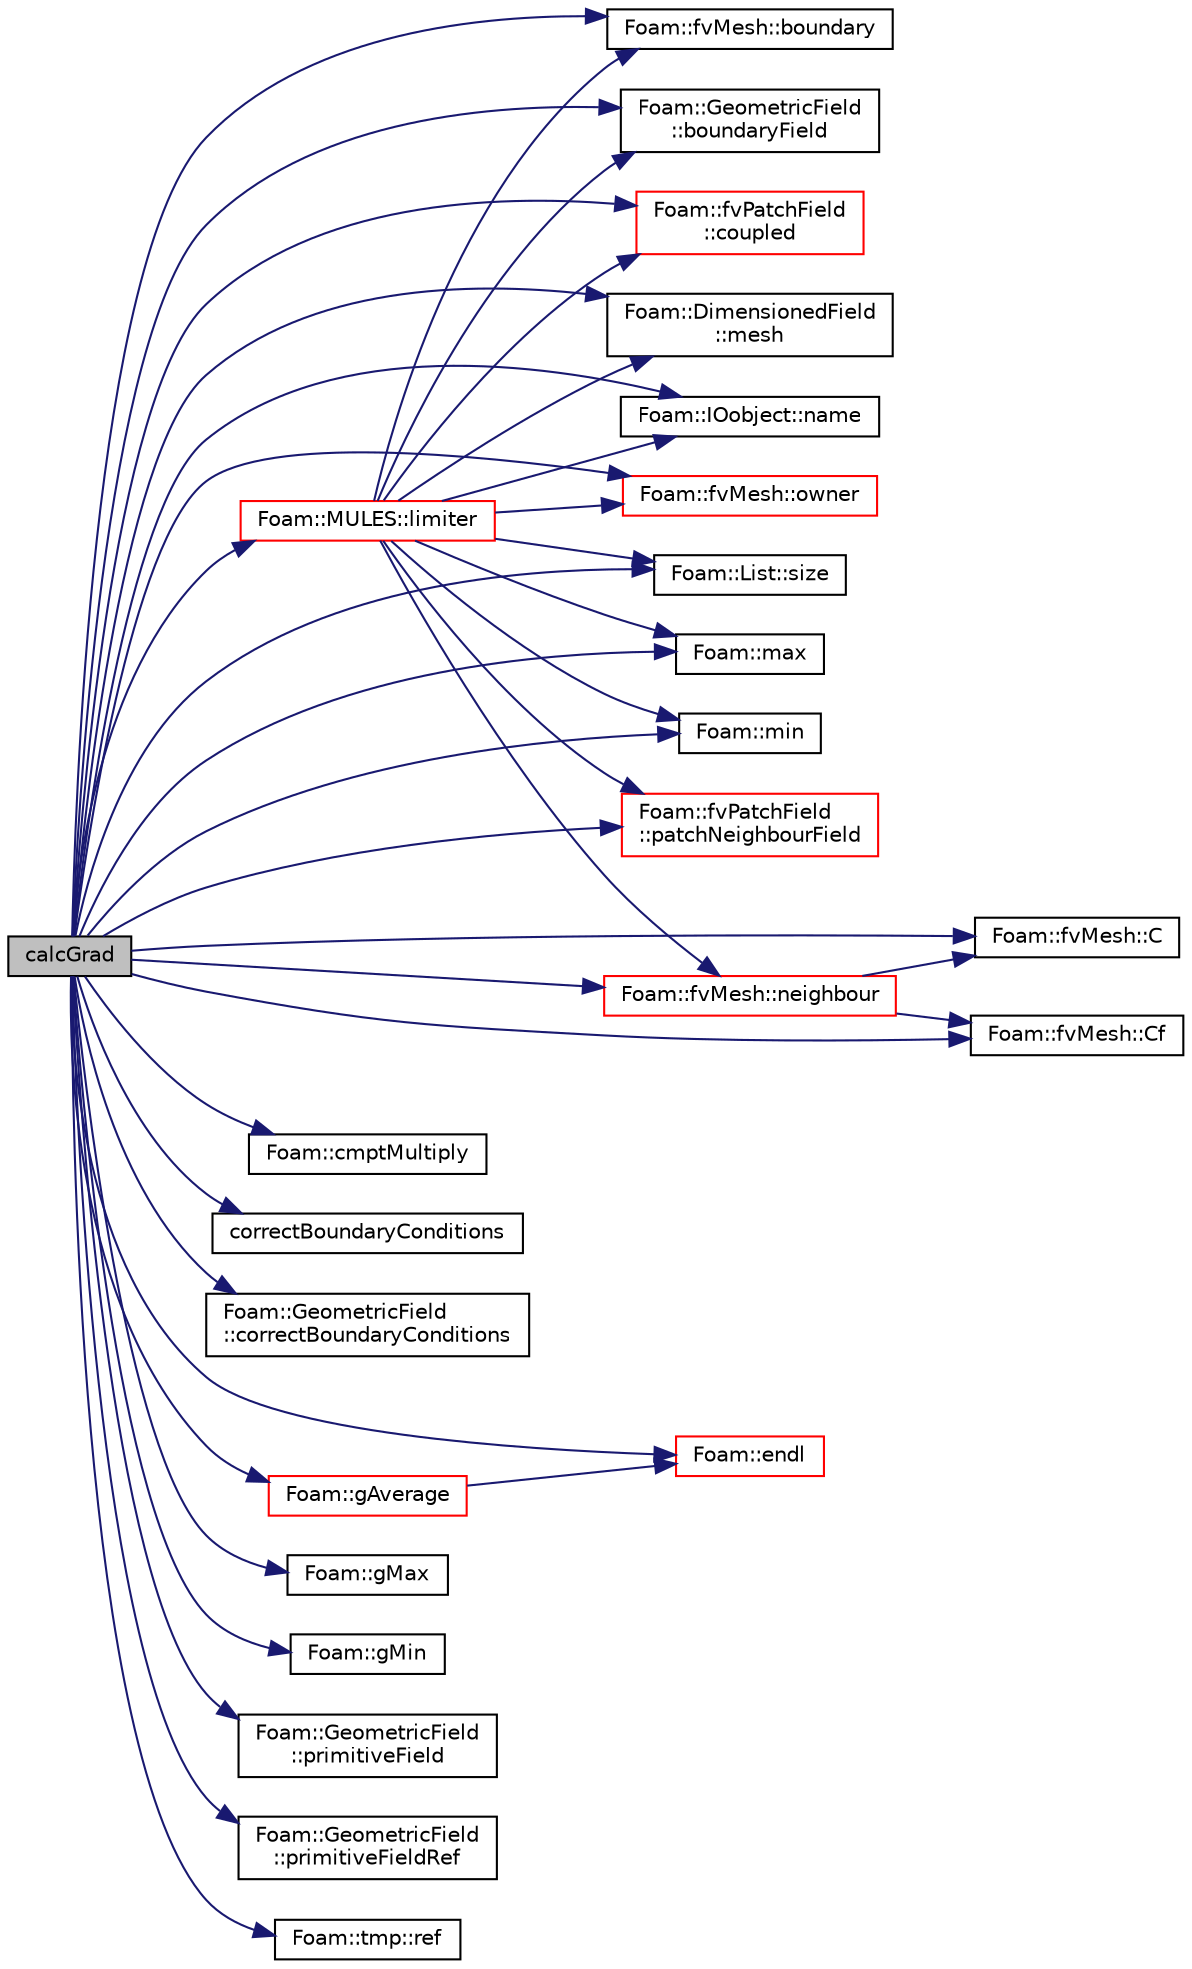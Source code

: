 digraph "calcGrad"
{
  bgcolor="transparent";
  edge [fontname="Helvetica",fontsize="10",labelfontname="Helvetica",labelfontsize="10"];
  node [fontname="Helvetica",fontsize="10",shape=record];
  rankdir="LR";
  Node344 [label="calcGrad",height=0.2,width=0.4,color="black", fillcolor="grey75", style="filled", fontcolor="black"];
  Node344 -> Node345 [color="midnightblue",fontsize="10",style="solid",fontname="Helvetica"];
  Node345 [label="Foam::fvMesh::boundary",height=0.2,width=0.4,color="black",URL="$a23593.html#a1fc8b179063cf5d6805da64ff1975126",tooltip="Return reference to boundary mesh. "];
  Node344 -> Node346 [color="midnightblue",fontsize="10",style="solid",fontname="Helvetica"];
  Node346 [label="Foam::GeometricField\l::boundaryField",height=0.2,width=0.4,color="black",URL="$a23249.html#a9ff7de36fba06b4f4f77a75142ad72b6",tooltip="Return const-reference to the boundary field. "];
  Node344 -> Node347 [color="midnightblue",fontsize="10",style="solid",fontname="Helvetica"];
  Node347 [label="Foam::fvMesh::C",height=0.2,width=0.4,color="black",URL="$a23593.html#a0fbf3f470cb51bdbb754bf72e736ae12",tooltip="Return cell centres as volVectorField. "];
  Node344 -> Node348 [color="midnightblue",fontsize="10",style="solid",fontname="Helvetica"];
  Node348 [label="Foam::fvMesh::Cf",height=0.2,width=0.4,color="black",URL="$a23593.html#a83a34d2eddd1b5829f93a6c08200112c",tooltip="Return face centres as surfaceVectorField. "];
  Node344 -> Node349 [color="midnightblue",fontsize="10",style="solid",fontname="Helvetica"];
  Node349 [label="Foam::cmptMultiply",height=0.2,width=0.4,color="black",URL="$a21851.html#aa9d8965aaebcf396a2acfeed4942976b"];
  Node344 -> Node350 [color="midnightblue",fontsize="10",style="solid",fontname="Helvetica"];
  Node350 [label="correctBoundaryConditions",height=0.2,width=0.4,color="black",URL="$a39200.html#a00a7f09fddd305c7a7977494b2a6a952"];
  Node344 -> Node351 [color="midnightblue",fontsize="10",style="solid",fontname="Helvetica"];
  Node351 [label="Foam::GeometricField\l::correctBoundaryConditions",height=0.2,width=0.4,color="black",URL="$a23249.html#acaf6878ef900e593c4b20812f1b567d6",tooltip="Correct boundary field. "];
  Node344 -> Node352 [color="midnightblue",fontsize="10",style="solid",fontname="Helvetica"];
  Node352 [label="Foam::fvPatchField\l::coupled",height=0.2,width=0.4,color="red",URL="$a23169.html#a39c01db0e66d00fe0621a0c7e5fc4ead",tooltip="Return true if this patch field is coupled. "];
  Node344 -> Node354 [color="midnightblue",fontsize="10",style="solid",fontname="Helvetica"];
  Node354 [label="Foam::endl",height=0.2,width=0.4,color="red",URL="$a21851.html#a2db8fe02a0d3909e9351bb4275b23ce4",tooltip="Add newline and flush stream. "];
  Node344 -> Node356 [color="midnightblue",fontsize="10",style="solid",fontname="Helvetica"];
  Node356 [label="Foam::gAverage",height=0.2,width=0.4,color="red",URL="$a21851.html#ab45e56189711a2e5cdd381a0e2b6cc5c"];
  Node356 -> Node354 [color="midnightblue",fontsize="10",style="solid",fontname="Helvetica"];
  Node344 -> Node376 [color="midnightblue",fontsize="10",style="solid",fontname="Helvetica"];
  Node376 [label="Foam::gMax",height=0.2,width=0.4,color="black",URL="$a21851.html#ae8d631fb8e841947408bb711abfb1e67"];
  Node344 -> Node377 [color="midnightblue",fontsize="10",style="solid",fontname="Helvetica"];
  Node377 [label="Foam::gMin",height=0.2,width=0.4,color="black",URL="$a21851.html#aca330ee6cfe7d602300dbc5905f8c9f6"];
  Node344 -> Node378 [color="midnightblue",fontsize="10",style="solid",fontname="Helvetica"];
  Node378 [label="Foam::MULES::limiter",height=0.2,width=0.4,color="red",URL="$a21864.html#ae7bb06bb4b6724eb8a202da04f6e5557"];
  Node378 -> Node346 [color="midnightblue",fontsize="10",style="solid",fontname="Helvetica"];
  Node378 -> Node379 [color="midnightblue",fontsize="10",style="solid",fontname="Helvetica"];
  Node379 [label="Foam::DimensionedField\l::mesh",height=0.2,width=0.4,color="black",URL="$a27497.html#a8f1110830348a1448a14ab5e3cf47e3b",tooltip="Return mesh. "];
  Node378 -> Node381 [color="midnightblue",fontsize="10",style="solid",fontname="Helvetica"];
  Node381 [label="Foam::IOobject::name",height=0.2,width=0.4,color="black",URL="$a27249.html#acc80e00a8ac919288fb55bd14cc88bf6",tooltip="Return name. "];
  Node378 -> Node388 [color="midnightblue",fontsize="10",style="solid",fontname="Helvetica"];
  Node388 [label="Foam::fvMesh::owner",height=0.2,width=0.4,color="red",URL="$a23593.html#a16e7eb254c4fd2d1d7ac4d5d71f6c9f9",tooltip="Internal face owner. "];
  Node378 -> Node391 [color="midnightblue",fontsize="10",style="solid",fontname="Helvetica"];
  Node391 [label="Foam::fvMesh::neighbour",height=0.2,width=0.4,color="red",URL="$a23593.html#aab1a7f2af09b33005a527e107c7b3fad",tooltip="Internal face neighbour. "];
  Node391 -> Node347 [color="midnightblue",fontsize="10",style="solid",fontname="Helvetica"];
  Node391 -> Node348 [color="midnightblue",fontsize="10",style="solid",fontname="Helvetica"];
  Node378 -> Node364 [color="midnightblue",fontsize="10",style="solid",fontname="Helvetica"];
  Node364 [label="Foam::List::size",height=0.2,width=0.4,color="black",URL="$a26833.html#a8a5f6fa29bd4b500caf186f60245b384",tooltip="Override size to be inconsistent with allocated storage. "];
  Node378 -> Node500 [color="midnightblue",fontsize="10",style="solid",fontname="Helvetica"];
  Node500 [label="Foam::max",height=0.2,width=0.4,color="black",URL="$a21851.html#ac993e906cf2774ae77e666bc24e81733"];
  Node378 -> Node564 [color="midnightblue",fontsize="10",style="solid",fontname="Helvetica"];
  Node564 [label="Foam::min",height=0.2,width=0.4,color="black",URL="$a21851.html#a253e112ad2d56d96230ff39ea7f442dc"];
  Node378 -> Node345 [color="midnightblue",fontsize="10",style="solid",fontname="Helvetica"];
  Node378 -> Node352 [color="midnightblue",fontsize="10",style="solid",fontname="Helvetica"];
  Node378 -> Node659 [color="midnightblue",fontsize="10",style="solid",fontname="Helvetica"];
  Node659 [label="Foam::fvPatchField\l::patchNeighbourField",height=0.2,width=0.4,color="red",URL="$a23169.html#a3eee7e8e27377d66dd0f20d3697d6b78",tooltip="Return patchField on the opposite patch of a coupled patch. "];
  Node344 -> Node500 [color="midnightblue",fontsize="10",style="solid",fontname="Helvetica"];
  Node344 -> Node379 [color="midnightblue",fontsize="10",style="solid",fontname="Helvetica"];
  Node344 -> Node564 [color="midnightblue",fontsize="10",style="solid",fontname="Helvetica"];
  Node344 -> Node381 [color="midnightblue",fontsize="10",style="solid",fontname="Helvetica"];
  Node344 -> Node391 [color="midnightblue",fontsize="10",style="solid",fontname="Helvetica"];
  Node344 -> Node388 [color="midnightblue",fontsize="10",style="solid",fontname="Helvetica"];
  Node344 -> Node659 [color="midnightblue",fontsize="10",style="solid",fontname="Helvetica"];
  Node344 -> Node667 [color="midnightblue",fontsize="10",style="solid",fontname="Helvetica"];
  Node667 [label="Foam::GeometricField\l::primitiveField",height=0.2,width=0.4,color="black",URL="$a23249.html#a3d8b34acd265b26c7d4984d1618f9ee2",tooltip="Return a const-reference to the internal field. "];
  Node344 -> Node502 [color="midnightblue",fontsize="10",style="solid",fontname="Helvetica"];
  Node502 [label="Foam::GeometricField\l::primitiveFieldRef",height=0.2,width=0.4,color="black",URL="$a23249.html#a1c19f056796aa3c294dccefee1f7d26d",tooltip="Return a reference to the internal field. "];
  Node344 -> Node404 [color="midnightblue",fontsize="10",style="solid",fontname="Helvetica"];
  Node404 [label="Foam::tmp::ref",height=0.2,width=0.4,color="black",URL="$a27077.html#aeaf81e641282874cef07f5b808efc83b",tooltip="Return non-const reference or generate a fatal error. "];
  Node344 -> Node364 [color="midnightblue",fontsize="10",style="solid",fontname="Helvetica"];
}

